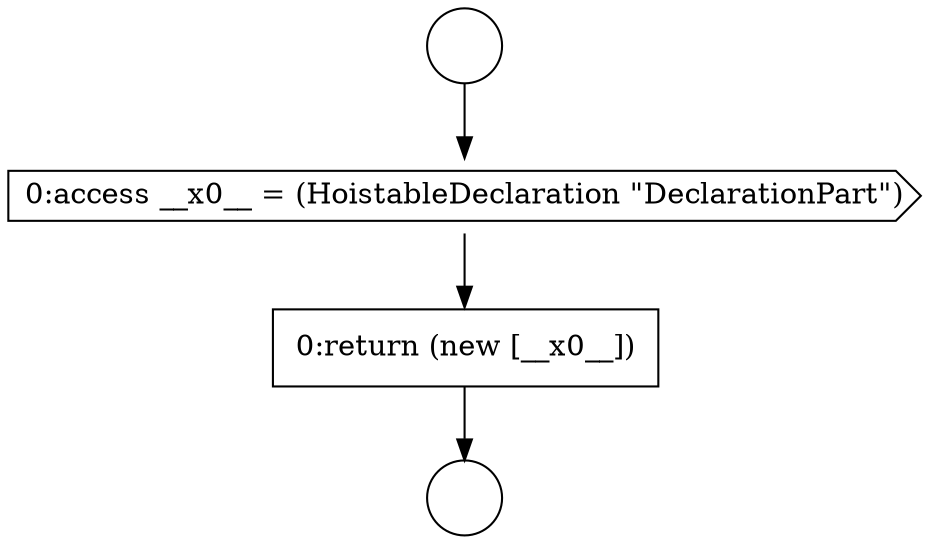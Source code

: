 digraph {
  node9905 [shape=circle label=" " color="black" fillcolor="white" style=filled]
  node9907 [shape=cds, label=<<font color="black">0:access __x0__ = (HoistableDeclaration &quot;DeclarationPart&quot;)</font>> color="black" fillcolor="white" style=filled]
  node9908 [shape=none, margin=0, label=<<font color="black">
    <table border="0" cellborder="1" cellspacing="0" cellpadding="10">
      <tr><td align="left">0:return (new [__x0__])</td></tr>
    </table>
  </font>> color="black" fillcolor="white" style=filled]
  node9906 [shape=circle label=" " color="black" fillcolor="white" style=filled]
  node9905 -> node9907 [ color="black"]
  node9907 -> node9908 [ color="black"]
  node9908 -> node9906 [ color="black"]
}

